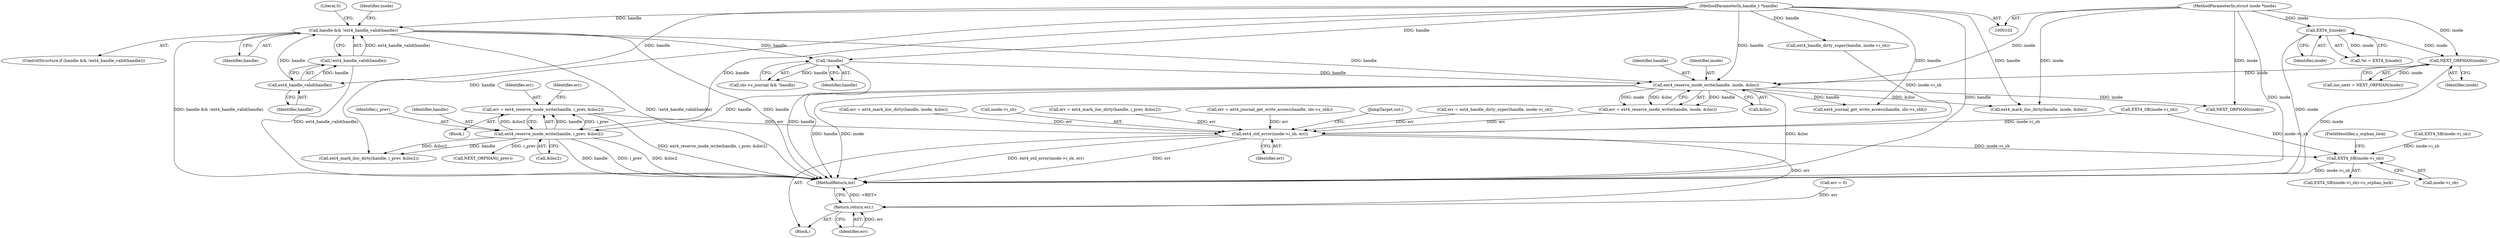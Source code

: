 digraph "1_linux_c9b92530a723ac5ef8e352885a1862b18f31b2f5_0@API" {
"1000241" [label="(Call,err = ext4_reserve_inode_write(handle, i_prev, &iloc2))"];
"1000243" [label="(Call,ext4_reserve_inode_write(handle, i_prev, &iloc2))"];
"1000180" [label="(Call,ext4_reserve_inode_write(handle, inode, &iloc))"];
"1000120" [label="(Call,handle && !ext4_handle_valid(handle))"];
"1000123" [label="(Call,ext4_handle_valid(handle))"];
"1000103" [label="(MethodParameterIn,handle_t *handle)"];
"1000122" [label="(Call,!ext4_handle_valid(handle))"];
"1000175" [label="(Call,!handle)"];
"1000144" [label="(Call,NEXT_ORPHAN(inode))"];
"1000110" [label="(Call,EXT4_I(inode))"];
"1000104" [label="(MethodParameterIn,struct inode *inode)"];
"1000277" [label="(Call,ext4_std_error(inode->i_sb, err))"];
"1000286" [label="(Call,EXT4_SB(inode->i_sb))"];
"1000291" [label="(Return,return err;)"];
"1000246" [label="(Call,&iloc2)"];
"1000244" [label="(Identifier,handle)"];
"1000175" [label="(Call,!handle)"];
"1000249" [label="(Identifier,err)"];
"1000281" [label="(Identifier,err)"];
"1000180" [label="(Call,ext4_reserve_inode_write(handle, inode, &iloc))"];
"1000142" [label="(Call,ino_next = NEXT_ORPHAN(inode))"];
"1000119" [label="(ControlStructure,if (handle && !ext4_handle_valid(handle)))"];
"1000282" [label="(JumpTarget,out:)"];
"1000105" [label="(Block,)"];
"1000183" [label="(Call,&iloc)"];
"1000110" [label="(Call,EXT4_I(inode))"];
"1000103" [label="(MethodParameterIn,handle_t *handle)"];
"1000108" [label="(Call,*ei = EXT4_I(inode))"];
"1000242" [label="(Identifier,err)"];
"1000123" [label="(Call,ext4_handle_valid(handle))"];
"1000155" [label="(Call,EXT4_SB(inode->i_sb))"];
"1000176" [label="(Identifier,handle)"];
"1000266" [label="(Call,NEXT_ORPHAN(inode))"];
"1000223" [label="(Call,err = ext4_handle_dirty_super(handle, inode->i_sb))"];
"1000257" [label="(Call,ext4_mark_iloc_dirty(handle, i_prev, &iloc2))"];
"1000111" [label="(Identifier,inode)"];
"1000290" [label="(FieldIdentifier,s_orphan_lock)"];
"1000252" [label="(Call,NEXT_ORPHAN(i_prev))"];
"1000287" [label="(Call,inode->i_sb)"];
"1000145" [label="(Identifier,inode)"];
"1000104" [label="(MethodParameterIn,struct inode *inode)"];
"1000122" [label="(Call,!ext4_handle_valid(handle))"];
"1000271" [label="(Call,ext4_mark_iloc_dirty(handle, inode, &iloc))"];
"1000207" [label="(Call,ext4_journal_get_write_access(handle, sbi->s_sbh))"];
"1000126" [label="(Literal,0)"];
"1000292" [label="(Identifier,err)"];
"1000178" [label="(Call,err = ext4_reserve_inode_write(handle, inode, &iloc))"];
"1000132" [label="(Identifier,inode)"];
"1000231" [label="(Block,)"];
"1000241" [label="(Call,err = ext4_reserve_inode_write(handle, i_prev, &iloc2))"];
"1000225" [label="(Call,ext4_handle_dirty_super(handle, inode->i_sb))"];
"1000116" [label="(Call,err = 0)"];
"1000120" [label="(Call,handle && !ext4_handle_valid(handle))"];
"1000285" [label="(Call,EXT4_SB(inode->i_sb)->s_orphan_lock)"];
"1000269" [label="(Call,err = ext4_mark_iloc_dirty(handle, inode, &iloc))"];
"1000286" [label="(Call,EXT4_SB(inode->i_sb))"];
"1000171" [label="(Call,sbi->s_journal && !handle)"];
"1000278" [label="(Call,inode->i_sb)"];
"1000255" [label="(Call,err = ext4_mark_iloc_dirty(handle, i_prev, &iloc2))"];
"1000277" [label="(Call,ext4_std_error(inode->i_sb, err))"];
"1000130" [label="(Call,EXT4_SB(inode->i_sb))"];
"1000245" [label="(Identifier,i_prev)"];
"1000243" [label="(Call,ext4_reserve_inode_write(handle, i_prev, &iloc2))"];
"1000181" [label="(Identifier,handle)"];
"1000121" [label="(Identifier,handle)"];
"1000299" [label="(MethodReturn,int)"];
"1000291" [label="(Return,return err;)"];
"1000182" [label="(Identifier,inode)"];
"1000205" [label="(Call,err = ext4_journal_get_write_access(handle, sbi->s_sbh))"];
"1000124" [label="(Identifier,handle)"];
"1000144" [label="(Call,NEXT_ORPHAN(inode))"];
"1000241" -> "1000231"  [label="AST: "];
"1000241" -> "1000243"  [label="CFG: "];
"1000242" -> "1000241"  [label="AST: "];
"1000243" -> "1000241"  [label="AST: "];
"1000249" -> "1000241"  [label="CFG: "];
"1000241" -> "1000299"  [label="DDG: ext4_reserve_inode_write(handle, i_prev, &iloc2)"];
"1000243" -> "1000241"  [label="DDG: handle"];
"1000243" -> "1000241"  [label="DDG: i_prev"];
"1000243" -> "1000241"  [label="DDG: &iloc2"];
"1000241" -> "1000277"  [label="DDG: err"];
"1000243" -> "1000246"  [label="CFG: "];
"1000244" -> "1000243"  [label="AST: "];
"1000245" -> "1000243"  [label="AST: "];
"1000246" -> "1000243"  [label="AST: "];
"1000243" -> "1000299"  [label="DDG: handle"];
"1000243" -> "1000299"  [label="DDG: i_prev"];
"1000243" -> "1000299"  [label="DDG: &iloc2"];
"1000180" -> "1000243"  [label="DDG: handle"];
"1000103" -> "1000243"  [label="DDG: handle"];
"1000243" -> "1000252"  [label="DDG: i_prev"];
"1000243" -> "1000257"  [label="DDG: handle"];
"1000243" -> "1000257"  [label="DDG: &iloc2"];
"1000180" -> "1000178"  [label="AST: "];
"1000180" -> "1000183"  [label="CFG: "];
"1000181" -> "1000180"  [label="AST: "];
"1000182" -> "1000180"  [label="AST: "];
"1000183" -> "1000180"  [label="AST: "];
"1000178" -> "1000180"  [label="CFG: "];
"1000180" -> "1000299"  [label="DDG: handle"];
"1000180" -> "1000299"  [label="DDG: inode"];
"1000180" -> "1000299"  [label="DDG: &iloc"];
"1000180" -> "1000178"  [label="DDG: handle"];
"1000180" -> "1000178"  [label="DDG: inode"];
"1000180" -> "1000178"  [label="DDG: &iloc"];
"1000120" -> "1000180"  [label="DDG: handle"];
"1000175" -> "1000180"  [label="DDG: handle"];
"1000103" -> "1000180"  [label="DDG: handle"];
"1000144" -> "1000180"  [label="DDG: inode"];
"1000104" -> "1000180"  [label="DDG: inode"];
"1000180" -> "1000207"  [label="DDG: handle"];
"1000180" -> "1000266"  [label="DDG: inode"];
"1000180" -> "1000271"  [label="DDG: &iloc"];
"1000120" -> "1000119"  [label="AST: "];
"1000120" -> "1000121"  [label="CFG: "];
"1000120" -> "1000122"  [label="CFG: "];
"1000121" -> "1000120"  [label="AST: "];
"1000122" -> "1000120"  [label="AST: "];
"1000126" -> "1000120"  [label="CFG: "];
"1000132" -> "1000120"  [label="CFG: "];
"1000120" -> "1000299"  [label="DDG: handle"];
"1000120" -> "1000299"  [label="DDG: handle && !ext4_handle_valid(handle)"];
"1000120" -> "1000299"  [label="DDG: !ext4_handle_valid(handle)"];
"1000123" -> "1000120"  [label="DDG: handle"];
"1000103" -> "1000120"  [label="DDG: handle"];
"1000122" -> "1000120"  [label="DDG: ext4_handle_valid(handle)"];
"1000120" -> "1000175"  [label="DDG: handle"];
"1000123" -> "1000122"  [label="AST: "];
"1000123" -> "1000124"  [label="CFG: "];
"1000124" -> "1000123"  [label="AST: "];
"1000122" -> "1000123"  [label="CFG: "];
"1000123" -> "1000122"  [label="DDG: handle"];
"1000103" -> "1000123"  [label="DDG: handle"];
"1000103" -> "1000102"  [label="AST: "];
"1000103" -> "1000299"  [label="DDG: handle"];
"1000103" -> "1000175"  [label="DDG: handle"];
"1000103" -> "1000207"  [label="DDG: handle"];
"1000103" -> "1000225"  [label="DDG: handle"];
"1000103" -> "1000257"  [label="DDG: handle"];
"1000103" -> "1000271"  [label="DDG: handle"];
"1000122" -> "1000299"  [label="DDG: ext4_handle_valid(handle)"];
"1000175" -> "1000171"  [label="AST: "];
"1000175" -> "1000176"  [label="CFG: "];
"1000176" -> "1000175"  [label="AST: "];
"1000171" -> "1000175"  [label="CFG: "];
"1000175" -> "1000299"  [label="DDG: handle"];
"1000175" -> "1000171"  [label="DDG: handle"];
"1000144" -> "1000142"  [label="AST: "];
"1000144" -> "1000145"  [label="CFG: "];
"1000145" -> "1000144"  [label="AST: "];
"1000142" -> "1000144"  [label="CFG: "];
"1000144" -> "1000299"  [label="DDG: inode"];
"1000144" -> "1000142"  [label="DDG: inode"];
"1000110" -> "1000144"  [label="DDG: inode"];
"1000104" -> "1000144"  [label="DDG: inode"];
"1000110" -> "1000108"  [label="AST: "];
"1000110" -> "1000111"  [label="CFG: "];
"1000111" -> "1000110"  [label="AST: "];
"1000108" -> "1000110"  [label="CFG: "];
"1000110" -> "1000299"  [label="DDG: inode"];
"1000110" -> "1000108"  [label="DDG: inode"];
"1000104" -> "1000110"  [label="DDG: inode"];
"1000104" -> "1000102"  [label="AST: "];
"1000104" -> "1000299"  [label="DDG: inode"];
"1000104" -> "1000266"  [label="DDG: inode"];
"1000104" -> "1000271"  [label="DDG: inode"];
"1000277" -> "1000105"  [label="AST: "];
"1000277" -> "1000281"  [label="CFG: "];
"1000278" -> "1000277"  [label="AST: "];
"1000281" -> "1000277"  [label="AST: "];
"1000282" -> "1000277"  [label="CFG: "];
"1000277" -> "1000299"  [label="DDG: err"];
"1000277" -> "1000299"  [label="DDG: ext4_std_error(inode->i_sb, err)"];
"1000225" -> "1000277"  [label="DDG: inode->i_sb"];
"1000155" -> "1000277"  [label="DDG: inode->i_sb"];
"1000178" -> "1000277"  [label="DDG: err"];
"1000205" -> "1000277"  [label="DDG: err"];
"1000269" -> "1000277"  [label="DDG: err"];
"1000255" -> "1000277"  [label="DDG: err"];
"1000223" -> "1000277"  [label="DDG: err"];
"1000277" -> "1000286"  [label="DDG: inode->i_sb"];
"1000277" -> "1000291"  [label="DDG: err"];
"1000286" -> "1000285"  [label="AST: "];
"1000286" -> "1000287"  [label="CFG: "];
"1000287" -> "1000286"  [label="AST: "];
"1000290" -> "1000286"  [label="CFG: "];
"1000286" -> "1000299"  [label="DDG: inode->i_sb"];
"1000155" -> "1000286"  [label="DDG: inode->i_sb"];
"1000130" -> "1000286"  [label="DDG: inode->i_sb"];
"1000291" -> "1000105"  [label="AST: "];
"1000291" -> "1000292"  [label="CFG: "];
"1000292" -> "1000291"  [label="AST: "];
"1000299" -> "1000291"  [label="CFG: "];
"1000291" -> "1000299"  [label="DDG: <RET>"];
"1000292" -> "1000291"  [label="DDG: err"];
"1000116" -> "1000291"  [label="DDG: err"];
}
